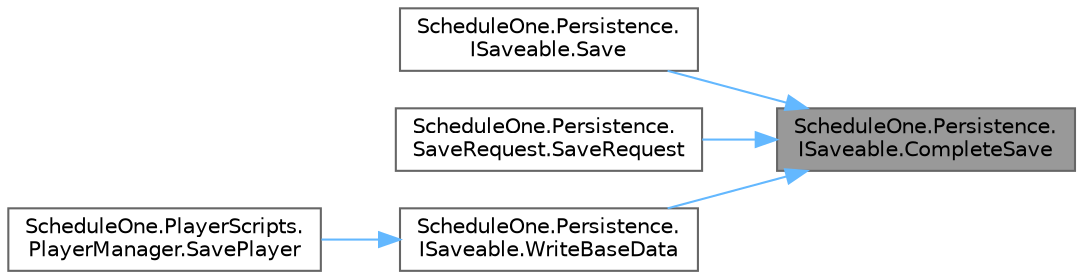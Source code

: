 digraph "ScheduleOne.Persistence.ISaveable.CompleteSave"
{
 // LATEX_PDF_SIZE
  bgcolor="transparent";
  edge [fontname=Helvetica,fontsize=10,labelfontname=Helvetica,labelfontsize=10];
  node [fontname=Helvetica,fontsize=10,shape=box,height=0.2,width=0.4];
  rankdir="RL";
  Node1 [id="Node000001",label="ScheduleOne.Persistence.\lISaveable.CompleteSave",height=0.2,width=0.4,color="gray40", fillcolor="grey60", style="filled", fontcolor="black",tooltip=" "];
  Node1 -> Node2 [id="edge1_Node000001_Node000002",dir="back",color="steelblue1",style="solid",tooltip=" "];
  Node2 [id="Node000002",label="ScheduleOne.Persistence.\lISaveable.Save",height=0.2,width=0.4,color="grey40", fillcolor="white", style="filled",URL="$interface_schedule_one_1_1_persistence_1_1_i_saveable.html#ad43c15d50ab96027e7b2de25313bee47",tooltip=" "];
  Node1 -> Node3 [id="edge2_Node000001_Node000003",dir="back",color="steelblue1",style="solid",tooltip=" "];
  Node3 [id="Node000003",label="ScheduleOne.Persistence.\lSaveRequest.SaveRequest",height=0.2,width=0.4,color="grey40", fillcolor="white", style="filled",URL="$class_schedule_one_1_1_persistence_1_1_save_request.html#a71e83ab1795dab30b379d03600f7696b",tooltip=" "];
  Node1 -> Node4 [id="edge3_Node000001_Node000004",dir="back",color="steelblue1",style="solid",tooltip=" "];
  Node4 [id="Node000004",label="ScheduleOne.Persistence.\lISaveable.WriteBaseData",height=0.2,width=0.4,color="grey40", fillcolor="white", style="filled",URL="$interface_schedule_one_1_1_persistence_1_1_i_saveable.html#a6f1c059a9fb02bb4fb9fdf8d1990a890",tooltip=" "];
  Node4 -> Node5 [id="edge4_Node000004_Node000005",dir="back",color="steelblue1",style="solid",tooltip=" "];
  Node5 [id="Node000005",label="ScheduleOne.PlayerScripts.\lPlayerManager.SavePlayer",height=0.2,width=0.4,color="grey40", fillcolor="white", style="filled",URL="$class_schedule_one_1_1_player_scripts_1_1_player_manager.html#a62f10b0bce239a8b517329cea4d24ce4",tooltip=" "];
}
